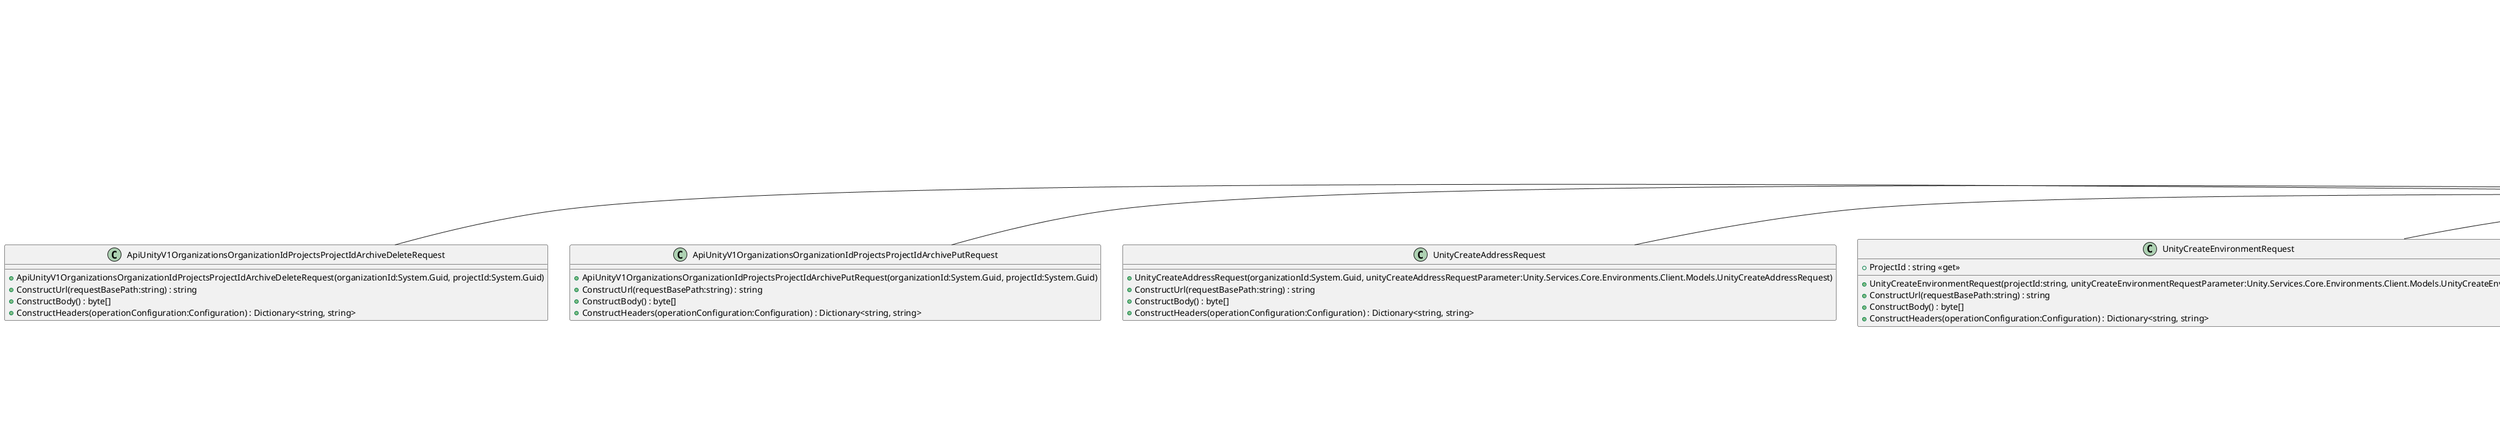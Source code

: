 @startuml
class JsonSerialization <<static>> {
    + {static} Serialize(obj:T) : byte[]
    + {static} SerializeToString(obj:T) : string
}
class DefaultApiBaseRequest {
    + AddParamsToQueryParams(queryParams:List<string>, key:string, value:string) : List<string>
    + AddParamsToQueryParams(queryParams:List<string>, key:string, values:List<string>, style:string, explode:bool) : List<string>
    + AddParamsToQueryParams(queryParams:List<string>, modelVars:Dictionary<string, string>) : List<string>
    + AddParamsToQueryParams(queryParams:List<string>, key:string, value:T) : List<string>
    + GetPathParamString(pathParam:List<string>) : string
    + ConstructBody(stream:System.IO.Stream) : byte[]
    + ConstructBody(s:string) : byte[]
    + ConstructBody(o:object) : byte[]
    + GenerateAcceptHeader(accepts:string[]) : string
    + GenerateContentTypeHeader(contentTypes:string[]) : string
    + GenerateMultipartFormFileSection(paramName:string, stream:System.IO.FileStream, contentType:string) : IMultipartFormSection
    + GenerateMultipartFormFileSection(paramName:string, stream:System.IO.Stream, contentType:string) : IMultipartFormSection
}
class ApiUnityV1OrganizationsOrganizationIdProjectsProjectIdArchiveDeleteRequest {
    + ApiUnityV1OrganizationsOrganizationIdProjectsProjectIdArchiveDeleteRequest(organizationId:System.Guid, projectId:System.Guid)
    + ConstructUrl(requestBasePath:string) : string
    + ConstructBody() : byte[]
    + ConstructHeaders(operationConfiguration:Configuration) : Dictionary<string, string>
}
class ApiUnityV1OrganizationsOrganizationIdProjectsProjectIdArchivePutRequest {
    + ApiUnityV1OrganizationsOrganizationIdProjectsProjectIdArchivePutRequest(organizationId:System.Guid, projectId:System.Guid)
    + ConstructUrl(requestBasePath:string) : string
    + ConstructBody() : byte[]
    + ConstructHeaders(operationConfiguration:Configuration) : Dictionary<string, string>
}
class UnityCreateAddressRequest {
    + UnityCreateAddressRequest(organizationId:System.Guid, unityCreateAddressRequestParameter:Unity.Services.Core.Environments.Client.Models.UnityCreateAddressRequest)
    + ConstructUrl(requestBasePath:string) : string
    + ConstructBody() : byte[]
    + ConstructHeaders(operationConfiguration:Configuration) : Dictionary<string, string>
}
class UnityCreateEnvironmentRequest {
    + ProjectId : string <<get>>
    + UnityCreateEnvironmentRequest(projectId:string, unityCreateEnvironmentRequestParameter:Unity.Services.Core.Environments.Client.Models.UnityCreateEnvironmentRequest)
    + ConstructUrl(requestBasePath:string) : string
    + ConstructBody() : byte[]
    + ConstructHeaders(operationConfiguration:Configuration) : Dictionary<string, string>
}
class UnityCreateFavoriteProjectRequest {
    + UnityCreateFavoriteProjectRequest(userId:System.Guid, projectId:System.Guid)
    + ConstructUrl(requestBasePath:string) : string
    + ConstructBody() : byte[]
    + ConstructHeaders(operationConfiguration:Configuration) : Dictionary<string, string>
}
class UnityCreateOrganizationRequest {
    + UnityCreateOrganizationRequest(unityCreateOrganizationRequestParameter:Unity.Services.Core.Environments.Client.Models.UnityCreateOrganizationRequest)
    + ConstructUrl(requestBasePath:string) : string
    + ConstructBody() : byte[]
    + ConstructHeaders(operationConfiguration:Configuration) : Dictionary<string, string>
}
class UnityCreateProjectRequest {
    + UnityCreateProjectRequest(organizationId:System.Guid, unityCreateProjectRequestParameter:Unity.Services.Core.Environments.Client.Models.UnityCreateProjectRequest)
    + ConstructUrl(requestBasePath:string) : string
    + ConstructBody() : byte[]
    + ConstructHeaders(operationConfiguration:Configuration) : Dictionary<string, string>
}
class UnityDeleteEnvironmentRequest {
    + ProjectId : string <<get>>
    + EnvironmentId : string <<get>>
    + UnityDeleteEnvironmentRequest(projectId:string, environmentId:string)
    + ConstructUrl(requestBasePath:string) : string
    + ConstructBody() : byte[]
    + ConstructHeaders(operationConfiguration:Configuration) : Dictionary<string, string>
}
class UnityDeleteFavoriteProjectRequest {
    + UnityDeleteFavoriteProjectRequest(userId:System.Guid, projectId:System.Guid)
    + ConstructUrl(requestBasePath:string) : string
    + ConstructBody() : byte[]
    + ConstructHeaders(operationConfiguration:Configuration) : Dictionary<string, string>
}
class UnityGetEnvironmentRequest {
    + ProjectId : string <<get>>
    + EnvironmentId : string <<get>>
    + UnityGetEnvironmentRequest(projectId:string, environmentId:string)
    + ConstructUrl(requestBasePath:string) : string
    + ConstructBody() : byte[]
    + ConstructHeaders(operationConfiguration:Configuration) : Dictionary<string, string>
}
class UnityGetEnvironmentsRequest {
    + ProjectId : string <<get>>
    + Archived : bool? <<get>>
    + UnityGetEnvironmentsRequest(projectId:string, archived:bool?)
    + ConstructUrl(requestBasePath:string) : string
    + ConstructBody() : byte[]
    + ConstructHeaders(operationConfiguration:Configuration) : Dictionary<string, string>
}
class UnityGetOrganizationRequest {
    + UnityGetOrganizationRequest(organizationId:System.Guid)
    + ConstructUrl(requestBasePath:string) : string
    + ConstructBody() : byte[]
    + ConstructHeaders(operationConfiguration:Configuration) : Dictionary<string, string>
}
class UnityGetOrganizationMembersRequest {
    + Limit : int? <<get>>
    + Offset : int? <<get>>
    + Sort : string <<get>>
    + Order : string <<get>>
    + Search : string <<get>>
    + UnityGetOrganizationMembersRequest(organizationId:System.Guid, limit:int?, offset:int?, sort:string, order:string, search:string, roles:List<string>)
    + ConstructUrl(requestBasePath:string) : string
    + ConstructBody() : byte[]
    + ConstructHeaders(operationConfiguration:Configuration) : Dictionary<string, string>
}
class UnityGetProjectV1Request {
    + UnityGetProjectV1Request(projectId:System.Guid)
    + ConstructUrl(requestBasePath:string) : string
    + ConstructBody() : byte[]
    + ConstructHeaders(operationConfiguration:Configuration) : Dictionary<string, string>
}
class UnityGetUserGuestProjectsRequest {
    + Search : string <<get>>
    + Sort : string <<get>>
    + Order : string <<get>>
    + Limit : int? <<get>>
    + Offset : int? <<get>>
    + UnityGetUserGuestProjectsRequest(userId:System.Guid, search:string, sort:string, order:string, limit:int?, offset:int?)
    + ConstructUrl(requestBasePath:string) : string
    + ConstructBody() : byte[]
    + ConstructHeaders(operationConfiguration:Configuration) : Dictionary<string, string>
}
class UnityGetUserOrganizationsRequest {
    + UnityGetUserOrganizationsRequest(userId:System.Guid)
    + ConstructUrl(requestBasePath:string) : string
    + ConstructBody() : byte[]
    + ConstructHeaders(operationConfiguration:Configuration) : Dictionary<string, string>
}
class UnityGetUserPermissionsRequest {
    + ResourceType : string <<get>>
    + UnityGetUserPermissionsRequest(userId:System.Guid, resourceType:string, resourceId:System.Guid)
    + ConstructUrl(requestBasePath:string) : string
    + ConstructBody() : byte[]
    + ConstructHeaders(operationConfiguration:Configuration) : Dictionary<string, string>
}
class UnityListFavoriteProjectsRequest {
    + UserId : int <<get>>
    + UnityListFavoriteProjectsRequest(userId:int)
    + ConstructUrl(requestBasePath:string) : string
    + ConstructBody() : byte[]
    + ConstructHeaders(operationConfiguration:Configuration) : Dictionary<string, string>
}
class UnityListOrganizationFavoriteProjectsRequest {
    + UnityListOrganizationFavoriteProjectsRequest(userId:System.Guid, organizationId:System.Guid)
    + ConstructUrl(requestBasePath:string) : string
    + ConstructBody() : byte[]
    + ConstructHeaders(operationConfiguration:Configuration) : Dictionary<string, string>
}
class UnityListProjectsRequest {
    + Archived : bool? <<get>>
    + Search : string <<get>>
    + Sort : string <<get>>
    + Order : string <<get>>
    + Limit : int? <<get>>
    + Offset : int? <<get>>
    + UnityListProjectsRequest(organizationId:System.Guid, archived:bool?, search:string, sort:string, order:string, limit:int?, offset:int?)
    + ConstructUrl(requestBasePath:string) : string
    + ConstructBody() : byte[]
    + ConstructHeaders(operationConfiguration:Configuration) : Dictionary<string, string>
}
class UnityPatchProjectV1Request {
    + UnityPatchProjectV1Request(projectId:System.Guid, unityPatchProjectV1RequestParameter:Unity.Services.Core.Environments.Client.Models.UnityPatchProjectV1Request)
    + ConstructUrl(requestBasePath:string) : string
    + ConstructBody() : byte[]
    + ConstructHeaders(operationConfiguration:Configuration) : Dictionary<string, string>
}
class UnityTransferProjectRequest {
    + UnityTransferProjectRequest(organizationId:System.Guid, projectId:System.Guid, unityTransferProjectRequestParameter:Unity.Services.Core.Environments.Client.Models.UnityTransferProjectRequest)
    + ConstructUrl(requestBasePath:string) : string
    + ConstructBody() : byte[]
    + ConstructHeaders(operationConfiguration:Configuration) : Dictionary<string, string>
}
class UnityUpdateOrganizationRequest {
    + UnityUpdateOrganizationRequest(organizationId:System.Guid, unityUpdateOrganizationRequestParameter:Unity.Services.Core.Environments.Client.Models.UnityUpdateOrganizationRequest)
    + ConstructUrl(requestBasePath:string) : string
    + ConstructBody() : byte[]
    + ConstructHeaders(operationConfiguration:Configuration) : Dictionary<string, string>
}
class UnityUploadIconV1Request {
    + ProjectId : string <<get>>
    + UnityUploadIconV1Request(projectId:string, file:System.IO.Stream)
    + ConstructUrl(requestBasePath:string) : string
    + ConstructBody() : List<IMultipartFormSection>
    + ConstructHeaders(operationConfiguration:Configuration) : Dictionary<string, string>
}
class "List`1"<T> {
}
DefaultApiBaseRequest <|-- ApiUnityV1OrganizationsOrganizationIdProjectsProjectIdArchiveDeleteRequest
DefaultApiBaseRequest <|-- ApiUnityV1OrganizationsOrganizationIdProjectsProjectIdArchivePutRequest
DefaultApiBaseRequest <|-- UnityCreateAddressRequest
DefaultApiBaseRequest <|-- UnityCreateEnvironmentRequest
DefaultApiBaseRequest <|-- UnityCreateFavoriteProjectRequest
DefaultApiBaseRequest <|-- UnityCreateOrganizationRequest
DefaultApiBaseRequest <|-- UnityCreateProjectRequest
DefaultApiBaseRequest <|-- UnityDeleteEnvironmentRequest
DefaultApiBaseRequest <|-- UnityDeleteFavoriteProjectRequest
DefaultApiBaseRequest <|-- UnityGetEnvironmentRequest
DefaultApiBaseRequest <|-- UnityGetEnvironmentsRequest
DefaultApiBaseRequest <|-- UnityGetOrganizationRequest
DefaultApiBaseRequest <|-- UnityGetOrganizationMembersRequest
UnityGetOrganizationMembersRequest --> "Roles<string>" "List`1"
DefaultApiBaseRequest <|-- UnityGetProjectV1Request
DefaultApiBaseRequest <|-- UnityGetUserGuestProjectsRequest
DefaultApiBaseRequest <|-- UnityGetUserOrganizationsRequest
DefaultApiBaseRequest <|-- UnityGetUserPermissionsRequest
DefaultApiBaseRequest <|-- UnityListFavoriteProjectsRequest
DefaultApiBaseRequest <|-- UnityListOrganizationFavoriteProjectsRequest
DefaultApiBaseRequest <|-- UnityListProjectsRequest
DefaultApiBaseRequest <|-- UnityPatchProjectV1Request
DefaultApiBaseRequest <|-- UnityTransferProjectRequest
DefaultApiBaseRequest <|-- UnityUpdateOrganizationRequest
DefaultApiBaseRequest <|-- UnityUploadIconV1Request
@enduml
